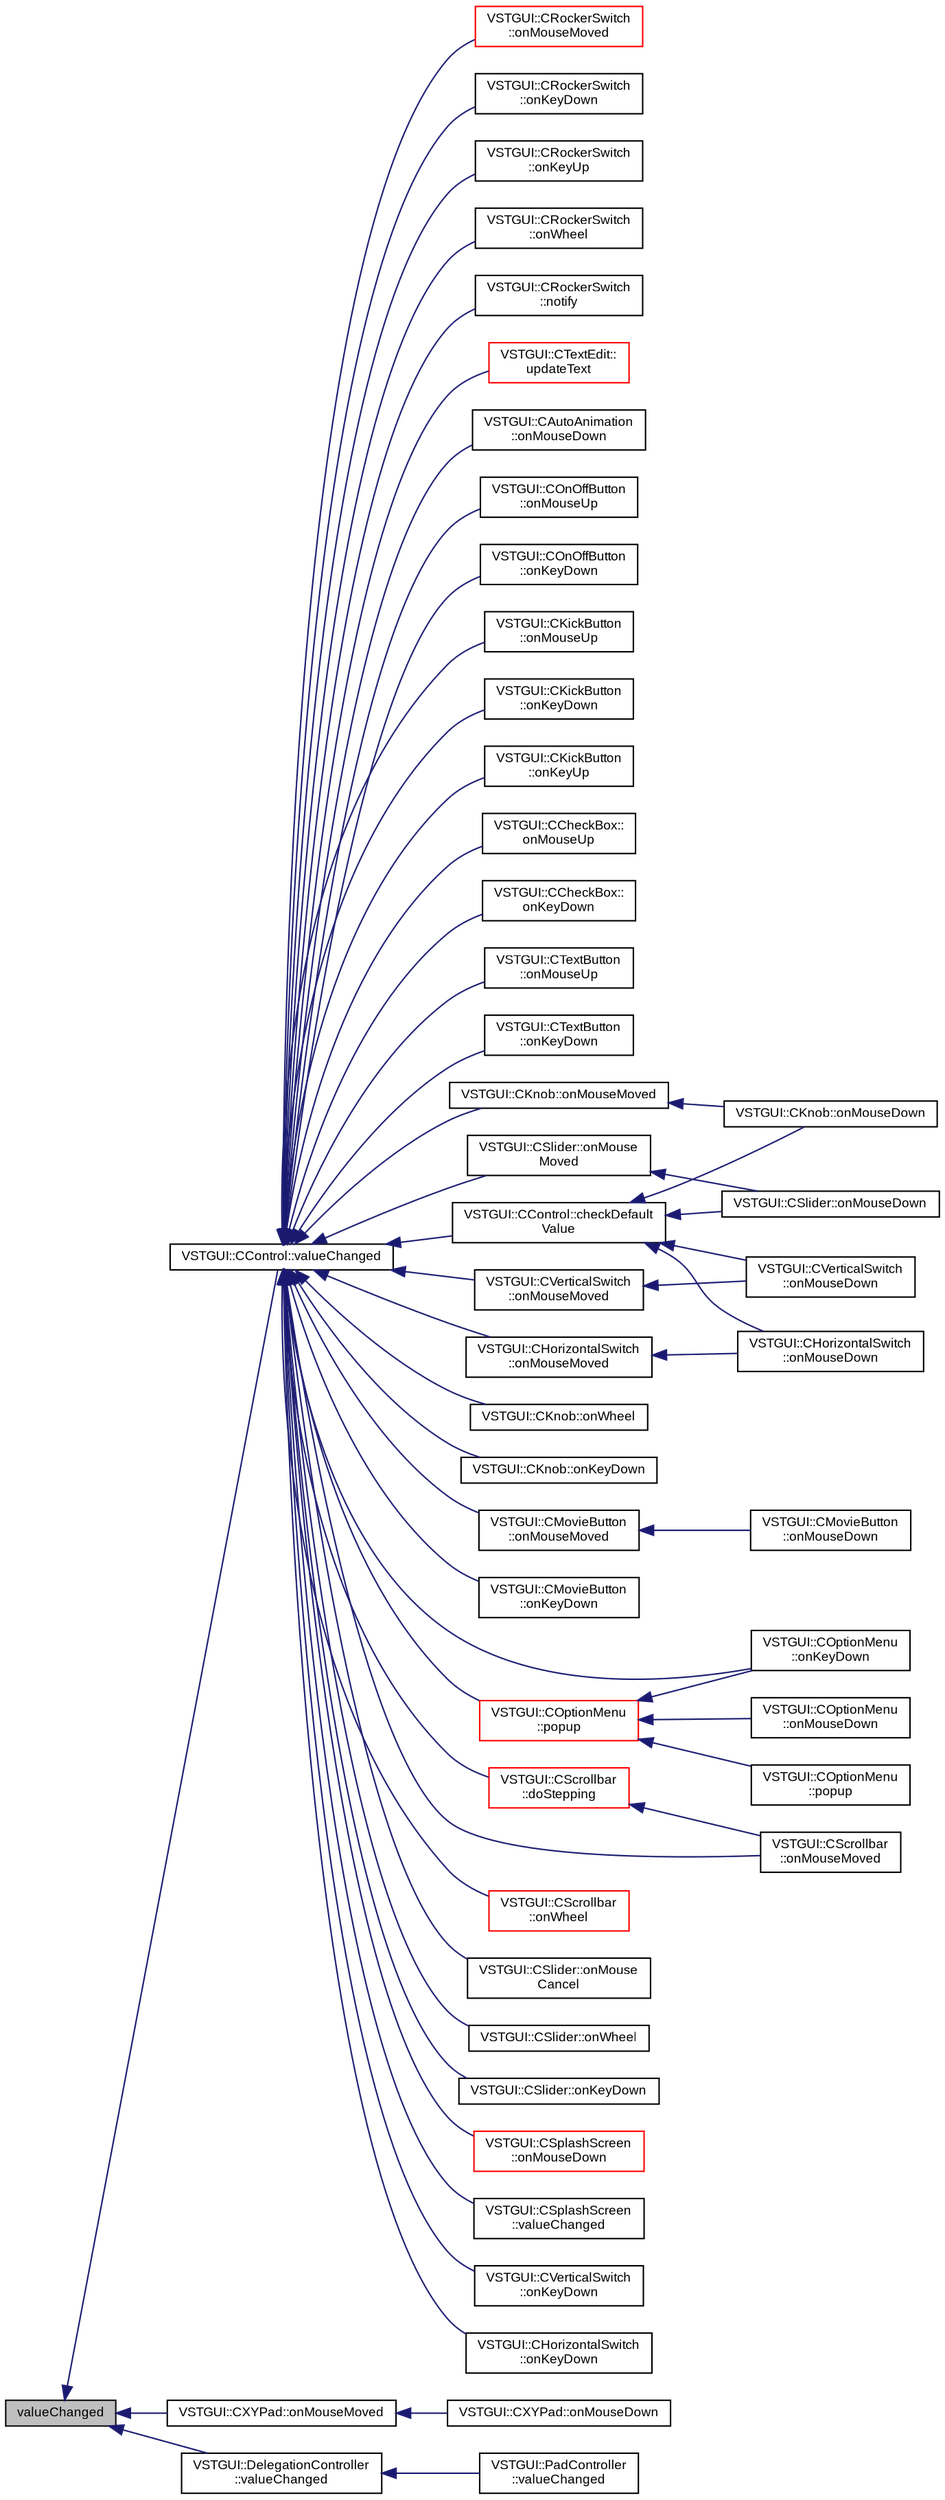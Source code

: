 digraph "valueChanged"
{
  bgcolor="transparent";
  edge [fontname="Arial",fontsize="9",labelfontname="Arial",labelfontsize="9"];
  node [fontname="Arial",fontsize="9",shape=record];
  rankdir="LR";
  Node1 [label="valueChanged",height=0.2,width=0.4,color="black", fillcolor="grey75", style="filled" fontcolor="black"];
  Node1 -> Node2 [dir="back",color="midnightblue",fontsize="9",style="solid",fontname="Arial"];
  Node2 [label="VSTGUI::CControl::valueChanged",height=0.2,width=0.4,color="black",URL="$class_v_s_t_g_u_i_1_1_c_control.html#ae57d02e392f1505445a7d83f1a18d96c",tooltip="notifies listener and dependent objects "];
  Node2 -> Node3 [dir="back",color="midnightblue",fontsize="9",style="solid",fontname="Arial"];
  Node3 [label="VSTGUI::CAutoAnimation\l::onMouseDown",height=0.2,width=0.4,color="black",URL="$class_v_s_t_g_u_i_1_1_c_auto_animation.html#af5e4151d575380ad56bf87893631f03d",tooltip="called when a mouse down event occurs "];
  Node2 -> Node4 [dir="back",color="midnightblue",fontsize="9",style="solid",fontname="Arial"];
  Node4 [label="VSTGUI::COnOffButton\l::onMouseUp",height=0.2,width=0.4,color="black",URL="$class_v_s_t_g_u_i_1_1_c_on_off_button.html#a25821e254b2ee5fabdda756c1c301fc0",tooltip="called when a mouse up event occurs "];
  Node2 -> Node5 [dir="back",color="midnightblue",fontsize="9",style="solid",fontname="Arial"];
  Node5 [label="VSTGUI::COnOffButton\l::onKeyDown",height=0.2,width=0.4,color="black",URL="$class_v_s_t_g_u_i_1_1_c_on_off_button.html#ab3e92822dfb33fc98af5cc4d4d65768d",tooltip="called if a key down event occurs and this view has focus "];
  Node2 -> Node6 [dir="back",color="midnightblue",fontsize="9",style="solid",fontname="Arial"];
  Node6 [label="VSTGUI::CKickButton\l::onMouseUp",height=0.2,width=0.4,color="black",URL="$class_v_s_t_g_u_i_1_1_c_kick_button.html#a25821e254b2ee5fabdda756c1c301fc0",tooltip="called when a mouse up event occurs "];
  Node2 -> Node7 [dir="back",color="midnightblue",fontsize="9",style="solid",fontname="Arial"];
  Node7 [label="VSTGUI::CKickButton\l::onKeyDown",height=0.2,width=0.4,color="black",URL="$class_v_s_t_g_u_i_1_1_c_kick_button.html#ab3e92822dfb33fc98af5cc4d4d65768d",tooltip="called if a key down event occurs and this view has focus "];
  Node2 -> Node8 [dir="back",color="midnightblue",fontsize="9",style="solid",fontname="Arial"];
  Node8 [label="VSTGUI::CKickButton\l::onKeyUp",height=0.2,width=0.4,color="black",URL="$class_v_s_t_g_u_i_1_1_c_kick_button.html#ac50da528f8b849272593684073541b3b",tooltip="called if a key up event occurs and this view has focus "];
  Node2 -> Node9 [dir="back",color="midnightblue",fontsize="9",style="solid",fontname="Arial"];
  Node9 [label="VSTGUI::CCheckBox::\lonMouseUp",height=0.2,width=0.4,color="black",URL="$class_v_s_t_g_u_i_1_1_c_check_box.html#a25821e254b2ee5fabdda756c1c301fc0",tooltip="called when a mouse up event occurs "];
  Node2 -> Node10 [dir="back",color="midnightblue",fontsize="9",style="solid",fontname="Arial"];
  Node10 [label="VSTGUI::CCheckBox::\lonKeyDown",height=0.2,width=0.4,color="black",URL="$class_v_s_t_g_u_i_1_1_c_check_box.html#ab3e92822dfb33fc98af5cc4d4d65768d",tooltip="called if a key down event occurs and this view has focus "];
  Node2 -> Node11 [dir="back",color="midnightblue",fontsize="9",style="solid",fontname="Arial"];
  Node11 [label="VSTGUI::CTextButton\l::onMouseUp",height=0.2,width=0.4,color="black",URL="$class_v_s_t_g_u_i_1_1_c_text_button.html#a25821e254b2ee5fabdda756c1c301fc0",tooltip="called when a mouse up event occurs "];
  Node2 -> Node12 [dir="back",color="midnightblue",fontsize="9",style="solid",fontname="Arial"];
  Node12 [label="VSTGUI::CTextButton\l::onKeyDown",height=0.2,width=0.4,color="black",URL="$class_v_s_t_g_u_i_1_1_c_text_button.html#ab3e92822dfb33fc98af5cc4d4d65768d",tooltip="called if a key down event occurs and this view has focus "];
  Node2 -> Node13 [dir="back",color="midnightblue",fontsize="9",style="solid",fontname="Arial"];
  Node13 [label="VSTGUI::CControl::checkDefault\lValue",height=0.2,width=0.4,color="black",URL="$class_v_s_t_g_u_i_1_1_c_control.html#a5b0ed7ded11a5b04a43b49dd15a85190"];
  Node13 -> Node14 [dir="back",color="midnightblue",fontsize="9",style="solid",fontname="Arial"];
  Node14 [label="VSTGUI::CKnob::onMouseDown",height=0.2,width=0.4,color="black",URL="$class_v_s_t_g_u_i_1_1_c_knob.html#af5e4151d575380ad56bf87893631f03d",tooltip="called when a mouse down event occurs "];
  Node13 -> Node15 [dir="back",color="midnightblue",fontsize="9",style="solid",fontname="Arial"];
  Node15 [label="VSTGUI::CSlider::onMouseDown",height=0.2,width=0.4,color="black",URL="$class_v_s_t_g_u_i_1_1_c_slider.html#af5e4151d575380ad56bf87893631f03d",tooltip="called when a mouse down event occurs "];
  Node13 -> Node16 [dir="back",color="midnightblue",fontsize="9",style="solid",fontname="Arial"];
  Node16 [label="VSTGUI::CVerticalSwitch\l::onMouseDown",height=0.2,width=0.4,color="black",URL="$class_v_s_t_g_u_i_1_1_c_vertical_switch.html#af5e4151d575380ad56bf87893631f03d",tooltip="called when a mouse down event occurs "];
  Node13 -> Node17 [dir="back",color="midnightblue",fontsize="9",style="solid",fontname="Arial"];
  Node17 [label="VSTGUI::CHorizontalSwitch\l::onMouseDown",height=0.2,width=0.4,color="black",URL="$class_v_s_t_g_u_i_1_1_c_horizontal_switch.html#af5e4151d575380ad56bf87893631f03d",tooltip="called when a mouse down event occurs "];
  Node2 -> Node18 [dir="back",color="midnightblue",fontsize="9",style="solid",fontname="Arial"];
  Node18 [label="VSTGUI::CKnob::onMouseMoved",height=0.2,width=0.4,color="black",URL="$class_v_s_t_g_u_i_1_1_c_knob.html#ac8855959285a9555faaa8b0313e07027",tooltip="called when a mouse move event occurs "];
  Node18 -> Node14 [dir="back",color="midnightblue",fontsize="9",style="solid",fontname="Arial"];
  Node2 -> Node19 [dir="back",color="midnightblue",fontsize="9",style="solid",fontname="Arial"];
  Node19 [label="VSTGUI::CKnob::onWheel",height=0.2,width=0.4,color="black",URL="$class_v_s_t_g_u_i_1_1_c_knob.html#aff7d0cc32cff2cc6fb023b227c9f6cb4",tooltip="called if a mouse wheel event is happening over this view "];
  Node2 -> Node20 [dir="back",color="midnightblue",fontsize="9",style="solid",fontname="Arial"];
  Node20 [label="VSTGUI::CKnob::onKeyDown",height=0.2,width=0.4,color="black",URL="$class_v_s_t_g_u_i_1_1_c_knob.html#ab3e92822dfb33fc98af5cc4d4d65768d",tooltip="called if a key down event occurs and this view has focus "];
  Node2 -> Node21 [dir="back",color="midnightblue",fontsize="9",style="solid",fontname="Arial"];
  Node21 [label="VSTGUI::CMovieButton\l::onMouseMoved",height=0.2,width=0.4,color="black",URL="$class_v_s_t_g_u_i_1_1_c_movie_button.html#ac8855959285a9555faaa8b0313e07027",tooltip="called when a mouse move event occurs "];
  Node21 -> Node22 [dir="back",color="midnightblue",fontsize="9",style="solid",fontname="Arial"];
  Node22 [label="VSTGUI::CMovieButton\l::onMouseDown",height=0.2,width=0.4,color="black",URL="$class_v_s_t_g_u_i_1_1_c_movie_button.html#af5e4151d575380ad56bf87893631f03d",tooltip="called when a mouse down event occurs "];
  Node2 -> Node23 [dir="back",color="midnightblue",fontsize="9",style="solid",fontname="Arial"];
  Node23 [label="VSTGUI::CMovieButton\l::onKeyDown",height=0.2,width=0.4,color="black",URL="$class_v_s_t_g_u_i_1_1_c_movie_button.html#ab3e92822dfb33fc98af5cc4d4d65768d",tooltip="called if a key down event occurs and this view has focus "];
  Node2 -> Node24 [dir="back",color="midnightblue",fontsize="9",style="solid",fontname="Arial"];
  Node24 [label="VSTGUI::COptionMenu\l::onKeyDown",height=0.2,width=0.4,color="black",URL="$class_v_s_t_g_u_i_1_1_c_option_menu.html#ab3e92822dfb33fc98af5cc4d4d65768d",tooltip="called if a key down event occurs and this view has focus "];
  Node2 -> Node25 [dir="back",color="midnightblue",fontsize="9",style="solid",fontname="Arial"];
  Node25 [label="VSTGUI::COptionMenu\l::popup",height=0.2,width=0.4,color="red",URL="$class_v_s_t_g_u_i_1_1_c_option_menu.html#ae16683842653f97cac2c61e255bdfc53",tooltip="pops up menu "];
  Node25 -> Node24 [dir="back",color="midnightblue",fontsize="9",style="solid",fontname="Arial"];
  Node25 -> Node26 [dir="back",color="midnightblue",fontsize="9",style="solid",fontname="Arial"];
  Node26 [label="VSTGUI::COptionMenu\l::popup",height=0.2,width=0.4,color="black",URL="$class_v_s_t_g_u_i_1_1_c_option_menu.html#a4f4bb4ba2aa2b7a347f9de2c3da1a265",tooltip="pops up menu at frameLocation "];
  Node25 -> Node27 [dir="back",color="midnightblue",fontsize="9",style="solid",fontname="Arial"];
  Node27 [label="VSTGUI::COptionMenu\l::onMouseDown",height=0.2,width=0.4,color="black",URL="$class_v_s_t_g_u_i_1_1_c_option_menu.html#af5e4151d575380ad56bf87893631f03d",tooltip="called when a mouse down event occurs "];
  Node2 -> Node28 [dir="back",color="midnightblue",fontsize="9",style="solid",fontname="Arial"];
  Node28 [label="VSTGUI::CScrollbar\l::doStepping",height=0.2,width=0.4,color="red",URL="$class_v_s_t_g_u_i_1_1_c_scrollbar.html#ab6bb41ccb6ded84439a3bee1349f21da"];
  Node28 -> Node29 [dir="back",color="midnightblue",fontsize="9",style="solid",fontname="Arial"];
  Node29 [label="VSTGUI::CScrollbar\l::onMouseMoved",height=0.2,width=0.4,color="black",URL="$class_v_s_t_g_u_i_1_1_c_scrollbar.html#ac8855959285a9555faaa8b0313e07027",tooltip="called when a mouse move event occurs "];
  Node2 -> Node29 [dir="back",color="midnightblue",fontsize="9",style="solid",fontname="Arial"];
  Node2 -> Node30 [dir="back",color="midnightblue",fontsize="9",style="solid",fontname="Arial"];
  Node30 [label="VSTGUI::CScrollbar\l::onWheel",height=0.2,width=0.4,color="red",URL="$class_v_s_t_g_u_i_1_1_c_scrollbar.html#a6d88a500ad5bcf0664cffac0fc0adac2",tooltip="called if a mouse wheel event is happening over this view "];
  Node2 -> Node31 [dir="back",color="midnightblue",fontsize="9",style="solid",fontname="Arial"];
  Node31 [label="VSTGUI::CSlider::onMouse\lCancel",height=0.2,width=0.4,color="black",URL="$class_v_s_t_g_u_i_1_1_c_slider.html#a5229f5e751d2e25e9d81ba619455a25c",tooltip="called when mouse tracking should be canceled "];
  Node2 -> Node32 [dir="back",color="midnightblue",fontsize="9",style="solid",fontname="Arial"];
  Node32 [label="VSTGUI::CSlider::onMouse\lMoved",height=0.2,width=0.4,color="black",URL="$class_v_s_t_g_u_i_1_1_c_slider.html#ac8855959285a9555faaa8b0313e07027",tooltip="called when a mouse move event occurs "];
  Node32 -> Node15 [dir="back",color="midnightblue",fontsize="9",style="solid",fontname="Arial"];
  Node2 -> Node33 [dir="back",color="midnightblue",fontsize="9",style="solid",fontname="Arial"];
  Node33 [label="VSTGUI::CSlider::onWheel",height=0.2,width=0.4,color="black",URL="$class_v_s_t_g_u_i_1_1_c_slider.html#aff7d0cc32cff2cc6fb023b227c9f6cb4",tooltip="called if a mouse wheel event is happening over this view "];
  Node2 -> Node34 [dir="back",color="midnightblue",fontsize="9",style="solid",fontname="Arial"];
  Node34 [label="VSTGUI::CSlider::onKeyDown",height=0.2,width=0.4,color="black",URL="$class_v_s_t_g_u_i_1_1_c_slider.html#ab3e92822dfb33fc98af5cc4d4d65768d",tooltip="called if a key down event occurs and this view has focus "];
  Node2 -> Node35 [dir="back",color="midnightblue",fontsize="9",style="solid",fontname="Arial"];
  Node35 [label="VSTGUI::CSplashScreen\l::onMouseDown",height=0.2,width=0.4,color="red",URL="$class_v_s_t_g_u_i_1_1_c_splash_screen.html#af5e4151d575380ad56bf87893631f03d",tooltip="called when a mouse down event occurs "];
  Node2 -> Node36 [dir="back",color="midnightblue",fontsize="9",style="solid",fontname="Arial"];
  Node36 [label="VSTGUI::CSplashScreen\l::valueChanged",height=0.2,width=0.4,color="black",URL="$class_v_s_t_g_u_i_1_1_c_splash_screen.html#a9e11979012090b0ff41c3f59aef6023d"];
  Node2 -> Node37 [dir="back",color="midnightblue",fontsize="9",style="solid",fontname="Arial"];
  Node37 [label="VSTGUI::CVerticalSwitch\l::onMouseMoved",height=0.2,width=0.4,color="black",URL="$class_v_s_t_g_u_i_1_1_c_vertical_switch.html#ac8855959285a9555faaa8b0313e07027",tooltip="called when a mouse move event occurs "];
  Node37 -> Node16 [dir="back",color="midnightblue",fontsize="9",style="solid",fontname="Arial"];
  Node2 -> Node38 [dir="back",color="midnightblue",fontsize="9",style="solid",fontname="Arial"];
  Node38 [label="VSTGUI::CVerticalSwitch\l::onKeyDown",height=0.2,width=0.4,color="black",URL="$class_v_s_t_g_u_i_1_1_c_vertical_switch.html#ab3e92822dfb33fc98af5cc4d4d65768d",tooltip="called if a key down event occurs and this view has focus "];
  Node2 -> Node39 [dir="back",color="midnightblue",fontsize="9",style="solid",fontname="Arial"];
  Node39 [label="VSTGUI::CHorizontalSwitch\l::onMouseMoved",height=0.2,width=0.4,color="black",URL="$class_v_s_t_g_u_i_1_1_c_horizontal_switch.html#ac8855959285a9555faaa8b0313e07027",tooltip="called when a mouse move event occurs "];
  Node39 -> Node17 [dir="back",color="midnightblue",fontsize="9",style="solid",fontname="Arial"];
  Node2 -> Node40 [dir="back",color="midnightblue",fontsize="9",style="solid",fontname="Arial"];
  Node40 [label="VSTGUI::CHorizontalSwitch\l::onKeyDown",height=0.2,width=0.4,color="black",URL="$class_v_s_t_g_u_i_1_1_c_horizontal_switch.html#ab3e92822dfb33fc98af5cc4d4d65768d",tooltip="called if a key down event occurs and this view has focus "];
  Node2 -> Node41 [dir="back",color="midnightblue",fontsize="9",style="solid",fontname="Arial"];
  Node41 [label="VSTGUI::CRockerSwitch\l::onMouseMoved",height=0.2,width=0.4,color="red",URL="$class_v_s_t_g_u_i_1_1_c_rocker_switch.html#ac8855959285a9555faaa8b0313e07027",tooltip="called when a mouse move event occurs "];
  Node2 -> Node42 [dir="back",color="midnightblue",fontsize="9",style="solid",fontname="Arial"];
  Node42 [label="VSTGUI::CRockerSwitch\l::onKeyDown",height=0.2,width=0.4,color="black",URL="$class_v_s_t_g_u_i_1_1_c_rocker_switch.html#ab3e92822dfb33fc98af5cc4d4d65768d",tooltip="called if a key down event occurs and this view has focus "];
  Node2 -> Node43 [dir="back",color="midnightblue",fontsize="9",style="solid",fontname="Arial"];
  Node43 [label="VSTGUI::CRockerSwitch\l::onKeyUp",height=0.2,width=0.4,color="black",URL="$class_v_s_t_g_u_i_1_1_c_rocker_switch.html#ac50da528f8b849272593684073541b3b",tooltip="called if a key up event occurs and this view has focus "];
  Node2 -> Node44 [dir="back",color="midnightblue",fontsize="9",style="solid",fontname="Arial"];
  Node44 [label="VSTGUI::CRockerSwitch\l::onWheel",height=0.2,width=0.4,color="black",URL="$class_v_s_t_g_u_i_1_1_c_rocker_switch.html#aff7d0cc32cff2cc6fb023b227c9f6cb4",tooltip="called if a mouse wheel event is happening over this view "];
  Node2 -> Node45 [dir="back",color="midnightblue",fontsize="9",style="solid",fontname="Arial"];
  Node45 [label="VSTGUI::CRockerSwitch\l::notify",height=0.2,width=0.4,color="black",URL="$class_v_s_t_g_u_i_1_1_c_rocker_switch.html#a15414e56ad0060f4b50f81ff44ad2a3e"];
  Node2 -> Node46 [dir="back",color="midnightblue",fontsize="9",style="solid",fontname="Arial"];
  Node46 [label="VSTGUI::CTextEdit::\lupdateText",height=0.2,width=0.4,color="red",URL="$class_v_s_t_g_u_i_1_1_c_text_edit.html#aa82b02c80ace5d87a049c6ef8278ccf7"];
  Node1 -> Node47 [dir="back",color="midnightblue",fontsize="9",style="solid",fontname="Arial"];
  Node47 [label="VSTGUI::CXYPad::onMouseMoved",height=0.2,width=0.4,color="black",URL="$class_v_s_t_g_u_i_1_1_c_x_y_pad.html#ac8855959285a9555faaa8b0313e07027",tooltip="called when a mouse move event occurs "];
  Node47 -> Node48 [dir="back",color="midnightblue",fontsize="9",style="solid",fontname="Arial"];
  Node48 [label="VSTGUI::CXYPad::onMouseDown",height=0.2,width=0.4,color="black",URL="$class_v_s_t_g_u_i_1_1_c_x_y_pad.html#af5e4151d575380ad56bf87893631f03d",tooltip="called when a mouse down event occurs "];
  Node1 -> Node49 [dir="back",color="midnightblue",fontsize="9",style="solid",fontname="Arial"];
  Node49 [label="VSTGUI::DelegationController\l::valueChanged",height=0.2,width=0.4,color="black",URL="$class_v_s_t_g_u_i_1_1_delegation_controller.html#a9e11979012090b0ff41c3f59aef6023d"];
  Node49 -> Node50 [dir="back",color="midnightblue",fontsize="9",style="solid",fontname="Arial"];
  Node50 [label="VSTGUI::PadController\l::valueChanged",height=0.2,width=0.4,color="black",URL="$class_v_s_t_g_u_i_1_1_pad_controller.html#a9e11979012090b0ff41c3f59aef6023d"];
}
